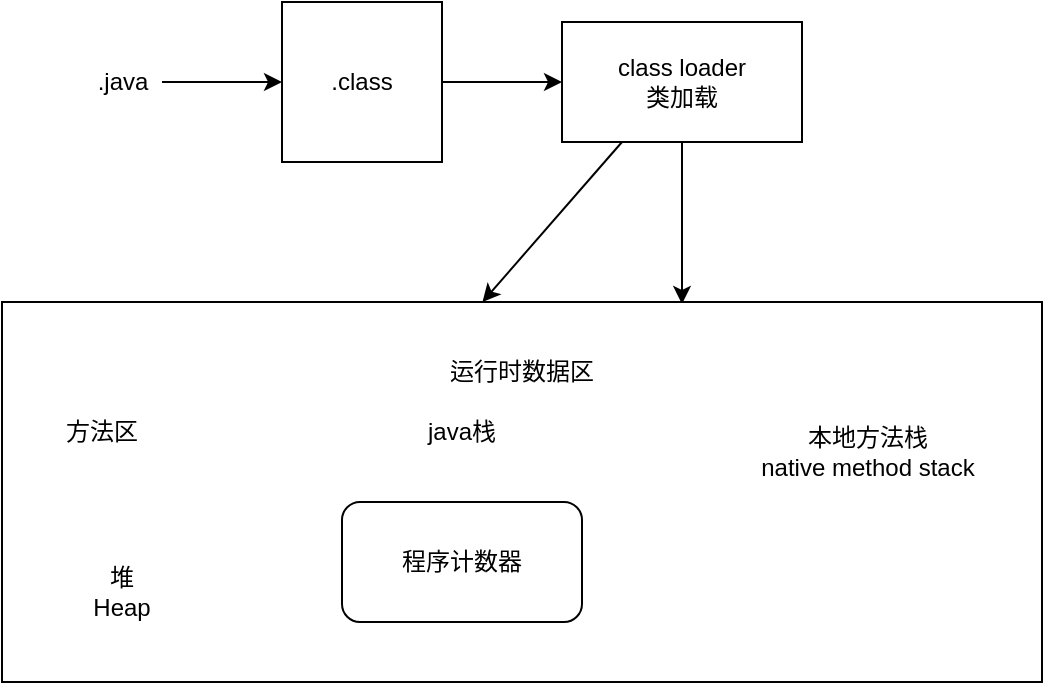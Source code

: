 <mxfile version="18.2.0" type="device"><diagram id="eH26yJ-VZDR50lcl6kLT" name="第 1 页"><mxGraphModel dx="1022" dy="468" grid="1" gridSize="10" guides="1" tooltips="1" connect="1" arrows="1" fold="1" page="1" pageScale="1" pageWidth="827" pageHeight="1169" math="0" shadow="0"><root><mxCell id="0"/><mxCell id="1" parent="0"/><mxCell id="bBEzg1fPKB-TV1S1KrQK-3" value="" style="edgeStyle=orthogonalEdgeStyle;rounded=0;orthogonalLoop=1;jettySize=auto;html=1;" edge="1" parent="1" source="bBEzg1fPKB-TV1S1KrQK-1" target="bBEzg1fPKB-TV1S1KrQK-2"><mxGeometry relative="1" as="geometry"/></mxCell><mxCell id="bBEzg1fPKB-TV1S1KrQK-1" value=".java" style="text;html=1;align=center;verticalAlign=middle;resizable=0;points=[];autosize=1;strokeColor=none;fillColor=none;" vertex="1" parent="1"><mxGeometry x="60" y="50" width="40" height="20" as="geometry"/></mxCell><mxCell id="bBEzg1fPKB-TV1S1KrQK-5" value="" style="edgeStyle=orthogonalEdgeStyle;rounded=0;orthogonalLoop=1;jettySize=auto;html=1;" edge="1" parent="1" source="bBEzg1fPKB-TV1S1KrQK-2" target="bBEzg1fPKB-TV1S1KrQK-4"><mxGeometry relative="1" as="geometry"/></mxCell><mxCell id="bBEzg1fPKB-TV1S1KrQK-2" value=".class" style="whiteSpace=wrap;html=1;aspect=fixed;" vertex="1" parent="1"><mxGeometry x="160" y="20" width="80" height="80" as="geometry"/></mxCell><mxCell id="bBEzg1fPKB-TV1S1KrQK-11" style="edgeStyle=orthogonalEdgeStyle;rounded=0;orthogonalLoop=1;jettySize=auto;html=1;exitX=0.5;exitY=1;exitDx=0;exitDy=0;" edge="1" parent="1" source="bBEzg1fPKB-TV1S1KrQK-4"><mxGeometry relative="1" as="geometry"><mxPoint x="360" y="171" as="targetPoint"/></mxGeometry></mxCell><mxCell id="bBEzg1fPKB-TV1S1KrQK-4" value="class loader&lt;br&gt;类加载" style="whiteSpace=wrap;html=1;" vertex="1" parent="1"><mxGeometry x="300" y="30" width="120" height="60" as="geometry"/></mxCell><mxCell id="bBEzg1fPKB-TV1S1KrQK-7" value="" style="rounded=0;whiteSpace=wrap;html=1;" vertex="1" parent="1"><mxGeometry x="20" y="170" width="520" height="190" as="geometry"/></mxCell><mxCell id="bBEzg1fPKB-TV1S1KrQK-10" value="" style="endArrow=classic;html=1;rounded=0;entryX=0.462;entryY=0;entryDx=0;entryDy=0;entryPerimeter=0;exitX=0.25;exitY=1;exitDx=0;exitDy=0;" edge="1" parent="1" source="bBEzg1fPKB-TV1S1KrQK-4" target="bBEzg1fPKB-TV1S1KrQK-7"><mxGeometry width="50" height="50" relative="1" as="geometry"><mxPoint x="290" y="160" as="sourcePoint"/><mxPoint x="340" y="110" as="targetPoint"/></mxGeometry></mxCell><mxCell id="bBEzg1fPKB-TV1S1KrQK-12" value="运行时数据区" style="text;html=1;strokeColor=none;fillColor=none;align=center;verticalAlign=middle;whiteSpace=wrap;rounded=0;" vertex="1" parent="1"><mxGeometry x="235" y="190" width="90" height="30" as="geometry"/></mxCell><mxCell id="bBEzg1fPKB-TV1S1KrQK-13" value="方法区" style="text;html=1;strokeColor=none;fillColor=none;align=center;verticalAlign=middle;whiteSpace=wrap;rounded=0;" vertex="1" parent="1"><mxGeometry x="40" y="220" width="60" height="30" as="geometry"/></mxCell><mxCell id="bBEzg1fPKB-TV1S1KrQK-14" value="java栈" style="text;html=1;strokeColor=none;fillColor=none;align=center;verticalAlign=middle;whiteSpace=wrap;rounded=0;" vertex="1" parent="1"><mxGeometry x="220" y="220" width="60" height="30" as="geometry"/></mxCell><mxCell id="bBEzg1fPKB-TV1S1KrQK-15" value="本地方法栈&lt;br&gt;native method stack" style="text;html=1;strokeColor=none;fillColor=none;align=center;verticalAlign=middle;whiteSpace=wrap;rounded=0;" vertex="1" parent="1"><mxGeometry x="390" y="230" width="126" height="30" as="geometry"/></mxCell><mxCell id="bBEzg1fPKB-TV1S1KrQK-16" value="堆&lt;br&gt;Heap" style="text;html=1;strokeColor=none;fillColor=none;align=center;verticalAlign=middle;whiteSpace=wrap;rounded=0;" vertex="1" parent="1"><mxGeometry x="50" y="300" width="60" height="30" as="geometry"/></mxCell><mxCell id="bBEzg1fPKB-TV1S1KrQK-17" value="程序计数器" style="rounded=1;whiteSpace=wrap;html=1;" vertex="1" parent="1"><mxGeometry x="190" y="270" width="120" height="60" as="geometry"/></mxCell></root></mxGraphModel></diagram></mxfile>